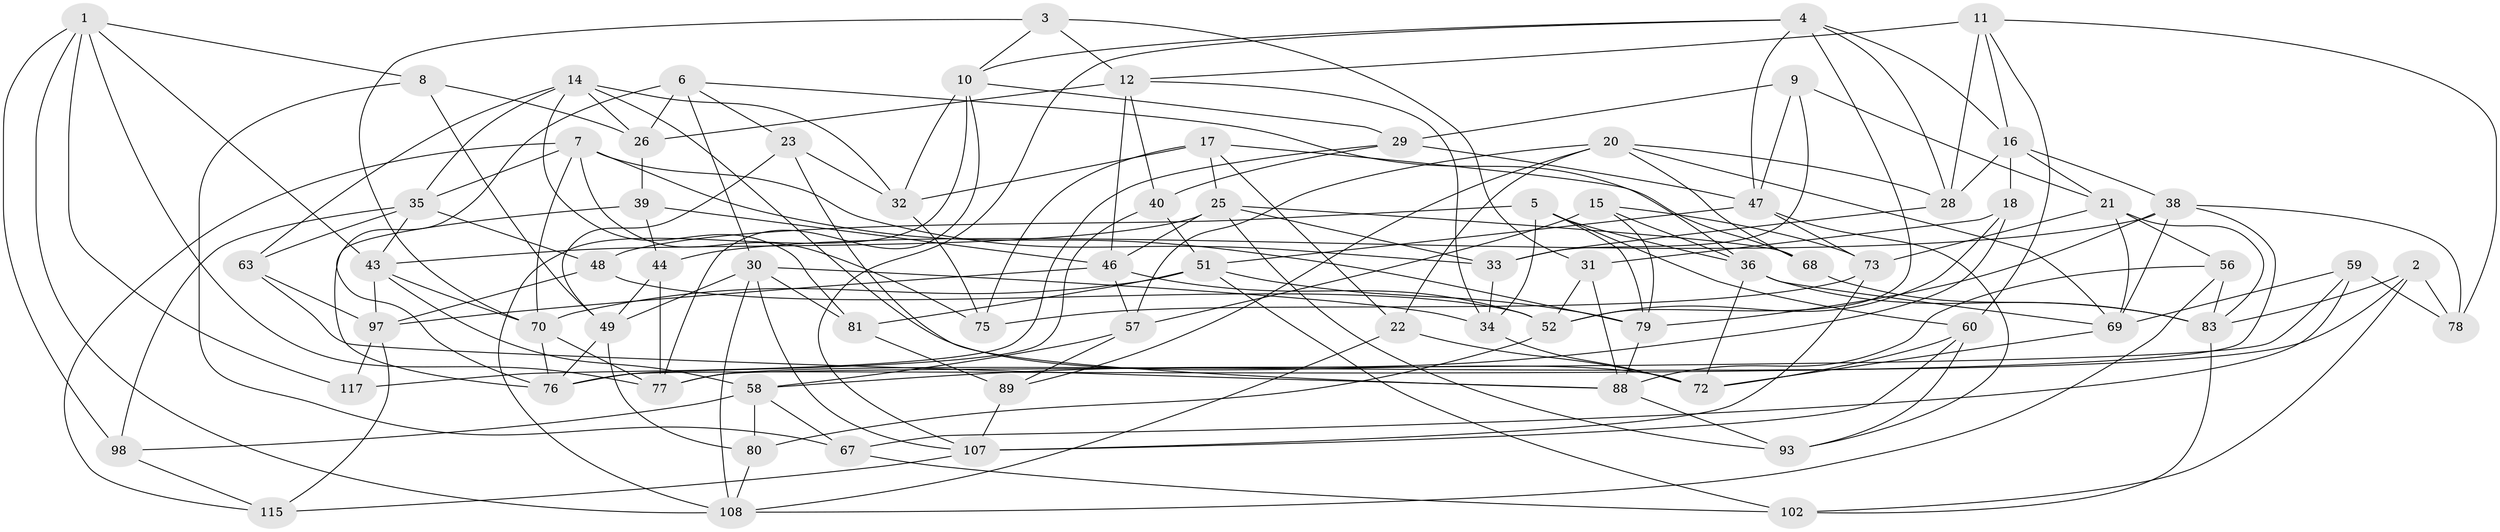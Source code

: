 // Generated by graph-tools (version 1.1) at 2025/24/03/03/25 07:24:26]
// undirected, 73 vertices, 184 edges
graph export_dot {
graph [start="1"]
  node [color=gray90,style=filled];
  1 [super="+19"];
  2;
  3;
  4 [super="+104"];
  5 [super="+13"];
  6 [super="+99"];
  7 [super="+64"];
  8;
  9;
  10 [super="+82"];
  11 [super="+61"];
  12 [super="+53"];
  14 [super="+27"];
  15 [super="+45"];
  16 [super="+106"];
  17 [super="+87"];
  18;
  20 [super="+71"];
  21 [super="+24"];
  22;
  23;
  25 [super="+42"];
  26 [super="+110"];
  28 [super="+55"];
  29 [super="+50"];
  30 [super="+37"];
  31;
  32 [super="+112"];
  33 [super="+119"];
  34 [super="+62"];
  35 [super="+41"];
  36 [super="+65"];
  38 [super="+113"];
  39;
  40;
  43 [super="+84"];
  44;
  46 [super="+54"];
  47 [super="+94"];
  48;
  49 [super="+118"];
  51 [super="+95"];
  52 [super="+100"];
  56;
  57 [super="+66"];
  58 [super="+74"];
  59;
  60 [super="+101"];
  63;
  67;
  68;
  69 [super="+96"];
  70 [super="+114"];
  72 [super="+85"];
  73 [super="+109"];
  75;
  76 [super="+103"];
  77 [super="+92"];
  78;
  79 [super="+86"];
  80;
  81;
  83 [super="+90"];
  88 [super="+91"];
  89;
  93;
  97 [super="+105"];
  98;
  102;
  107 [super="+111"];
  108 [super="+116"];
  115;
  117;
  1 -- 117;
  1 -- 108;
  1 -- 43;
  1 -- 8;
  1 -- 98;
  1 -- 77;
  2 -- 78;
  2 -- 83;
  2 -- 102;
  2 -- 77;
  3 -- 31;
  3 -- 70;
  3 -- 10;
  3 -- 12;
  4 -- 16;
  4 -- 28;
  4 -- 47;
  4 -- 10;
  4 -- 107;
  4 -- 52;
  5 -- 60 [weight=2];
  5 -- 34;
  5 -- 48;
  5 -- 36;
  5 -- 79;
  6 -- 23;
  6 -- 26 [weight=2];
  6 -- 36;
  6 -- 76;
  6 -- 30;
  7 -- 35;
  7 -- 115;
  7 -- 75;
  7 -- 79;
  7 -- 70;
  7 -- 33;
  8 -- 67;
  8 -- 49;
  8 -- 26;
  9 -- 47;
  9 -- 33;
  9 -- 29;
  9 -- 21;
  10 -- 32;
  10 -- 108;
  10 -- 77;
  10 -- 29;
  11 -- 78;
  11 -- 60;
  11 -- 28 [weight=2];
  11 -- 12;
  11 -- 16;
  12 -- 40;
  12 -- 26;
  12 -- 34;
  12 -- 46;
  14 -- 32;
  14 -- 72;
  14 -- 81;
  14 -- 26;
  14 -- 35;
  14 -- 63;
  15 -- 36;
  15 -- 79;
  15 -- 57 [weight=2];
  15 -- 73 [weight=2];
  16 -- 28;
  16 -- 38;
  16 -- 18;
  16 -- 21;
  17 -- 32 [weight=2];
  17 -- 68;
  17 -- 75;
  17 -- 22;
  17 -- 25;
  18 -- 31;
  18 -- 52;
  18 -- 58;
  20 -- 69;
  20 -- 68;
  20 -- 22;
  20 -- 89;
  20 -- 57;
  20 -- 28;
  21 -- 56;
  21 -- 69;
  21 -- 83;
  21 -- 73;
  22 -- 108;
  22 -- 72;
  23 -- 88;
  23 -- 49;
  23 -- 32;
  25 -- 46;
  25 -- 68;
  25 -- 43;
  25 -- 93;
  25 -- 33;
  26 -- 39;
  28 -- 33;
  29 -- 117 [weight=2];
  29 -- 40;
  29 -- 47;
  30 -- 49;
  30 -- 107;
  30 -- 81;
  30 -- 34;
  30 -- 108;
  31 -- 52;
  31 -- 88;
  32 -- 75;
  33 -- 34 [weight=2];
  34 -- 72;
  35 -- 98;
  35 -- 48;
  35 -- 43;
  35 -- 63;
  36 -- 72;
  36 -- 83;
  36 -- 69;
  38 -- 44;
  38 -- 78;
  38 -- 79;
  38 -- 69;
  38 -- 76;
  39 -- 76;
  39 -- 46;
  39 -- 44;
  40 -- 51;
  40 -- 76;
  43 -- 58;
  43 -- 70;
  43 -- 97;
  44 -- 77;
  44 -- 49;
  46 -- 97;
  46 -- 52;
  46 -- 57;
  47 -- 73;
  47 -- 93;
  47 -- 51;
  48 -- 97;
  48 -- 52;
  49 -- 80;
  49 -- 76;
  51 -- 81;
  51 -- 102;
  51 -- 79;
  51 -- 70;
  52 -- 80;
  56 -- 108;
  56 -- 88;
  56 -- 83;
  57 -- 89;
  57 -- 58;
  58 -- 98;
  58 -- 80;
  58 -- 67;
  59 -- 78;
  59 -- 67;
  59 -- 77;
  59 -- 69;
  60 -- 107;
  60 -- 93;
  60 -- 72;
  63 -- 88;
  63 -- 97;
  67 -- 102;
  68 -- 83;
  69 -- 72;
  70 -- 77;
  70 -- 76;
  73 -- 107;
  73 -- 75;
  79 -- 88;
  80 -- 108;
  81 -- 89;
  83 -- 102;
  88 -- 93;
  89 -- 107;
  97 -- 117;
  97 -- 115;
  98 -- 115;
  107 -- 115;
}
